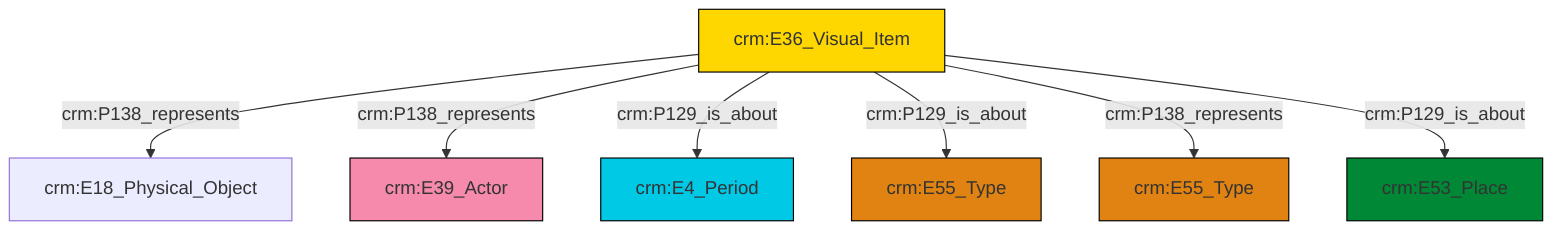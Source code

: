 graph TD
classDef Literal fill:#f2f2f2,stroke:#000000;
classDef CRM_Entity fill:#FFFFFF,stroke:#000000;
classDef Temporal_Entity fill:#00C9E6, stroke:#000000;
classDef Type fill:#E18312, stroke:#000000;
classDef Time-Span fill:#2C9C91, stroke:#000000;
classDef Appellation fill:#FFEB7F, stroke:#000000;
classDef Place fill:#008836, stroke:#000000;
classDef Persistent_Item fill:#B266B2, stroke:#000000;
classDef Conceptual_Object fill:#FFD700, stroke:#000000;
classDef Physical_Thing fill:#D2B48C, stroke:#000000;
classDef Actor fill:#f58aad, stroke:#000000;
classDef PC_Classes fill:#4ce600, stroke:#000000;
classDef Multi fill:#cccccc,stroke:#000000;

8["crm:E36_Visual_Item"]:::Conceptual_Object -->|crm:P138_represents| 4["crm:E18_Physical_Object"]:::Default
8["crm:E36_Visual_Item"]:::Conceptual_Object -->|crm:P138_represents| 0["crm:E39_Actor"]:::Actor
8["crm:E36_Visual_Item"]:::Conceptual_Object -->|crm:P129_is_about| 2["crm:E4_Period"]:::Temporal_Entity
8["crm:E36_Visual_Item"]:::Conceptual_Object -->|crm:P129_is_about| 11["crm:E55_Type"]:::Type
8["crm:E36_Visual_Item"]:::Conceptual_Object -->|crm:P138_represents| 6["crm:E55_Type"]:::Type
8["crm:E36_Visual_Item"]:::Conceptual_Object -->|crm:P129_is_about| 9["crm:E53_Place"]:::Place